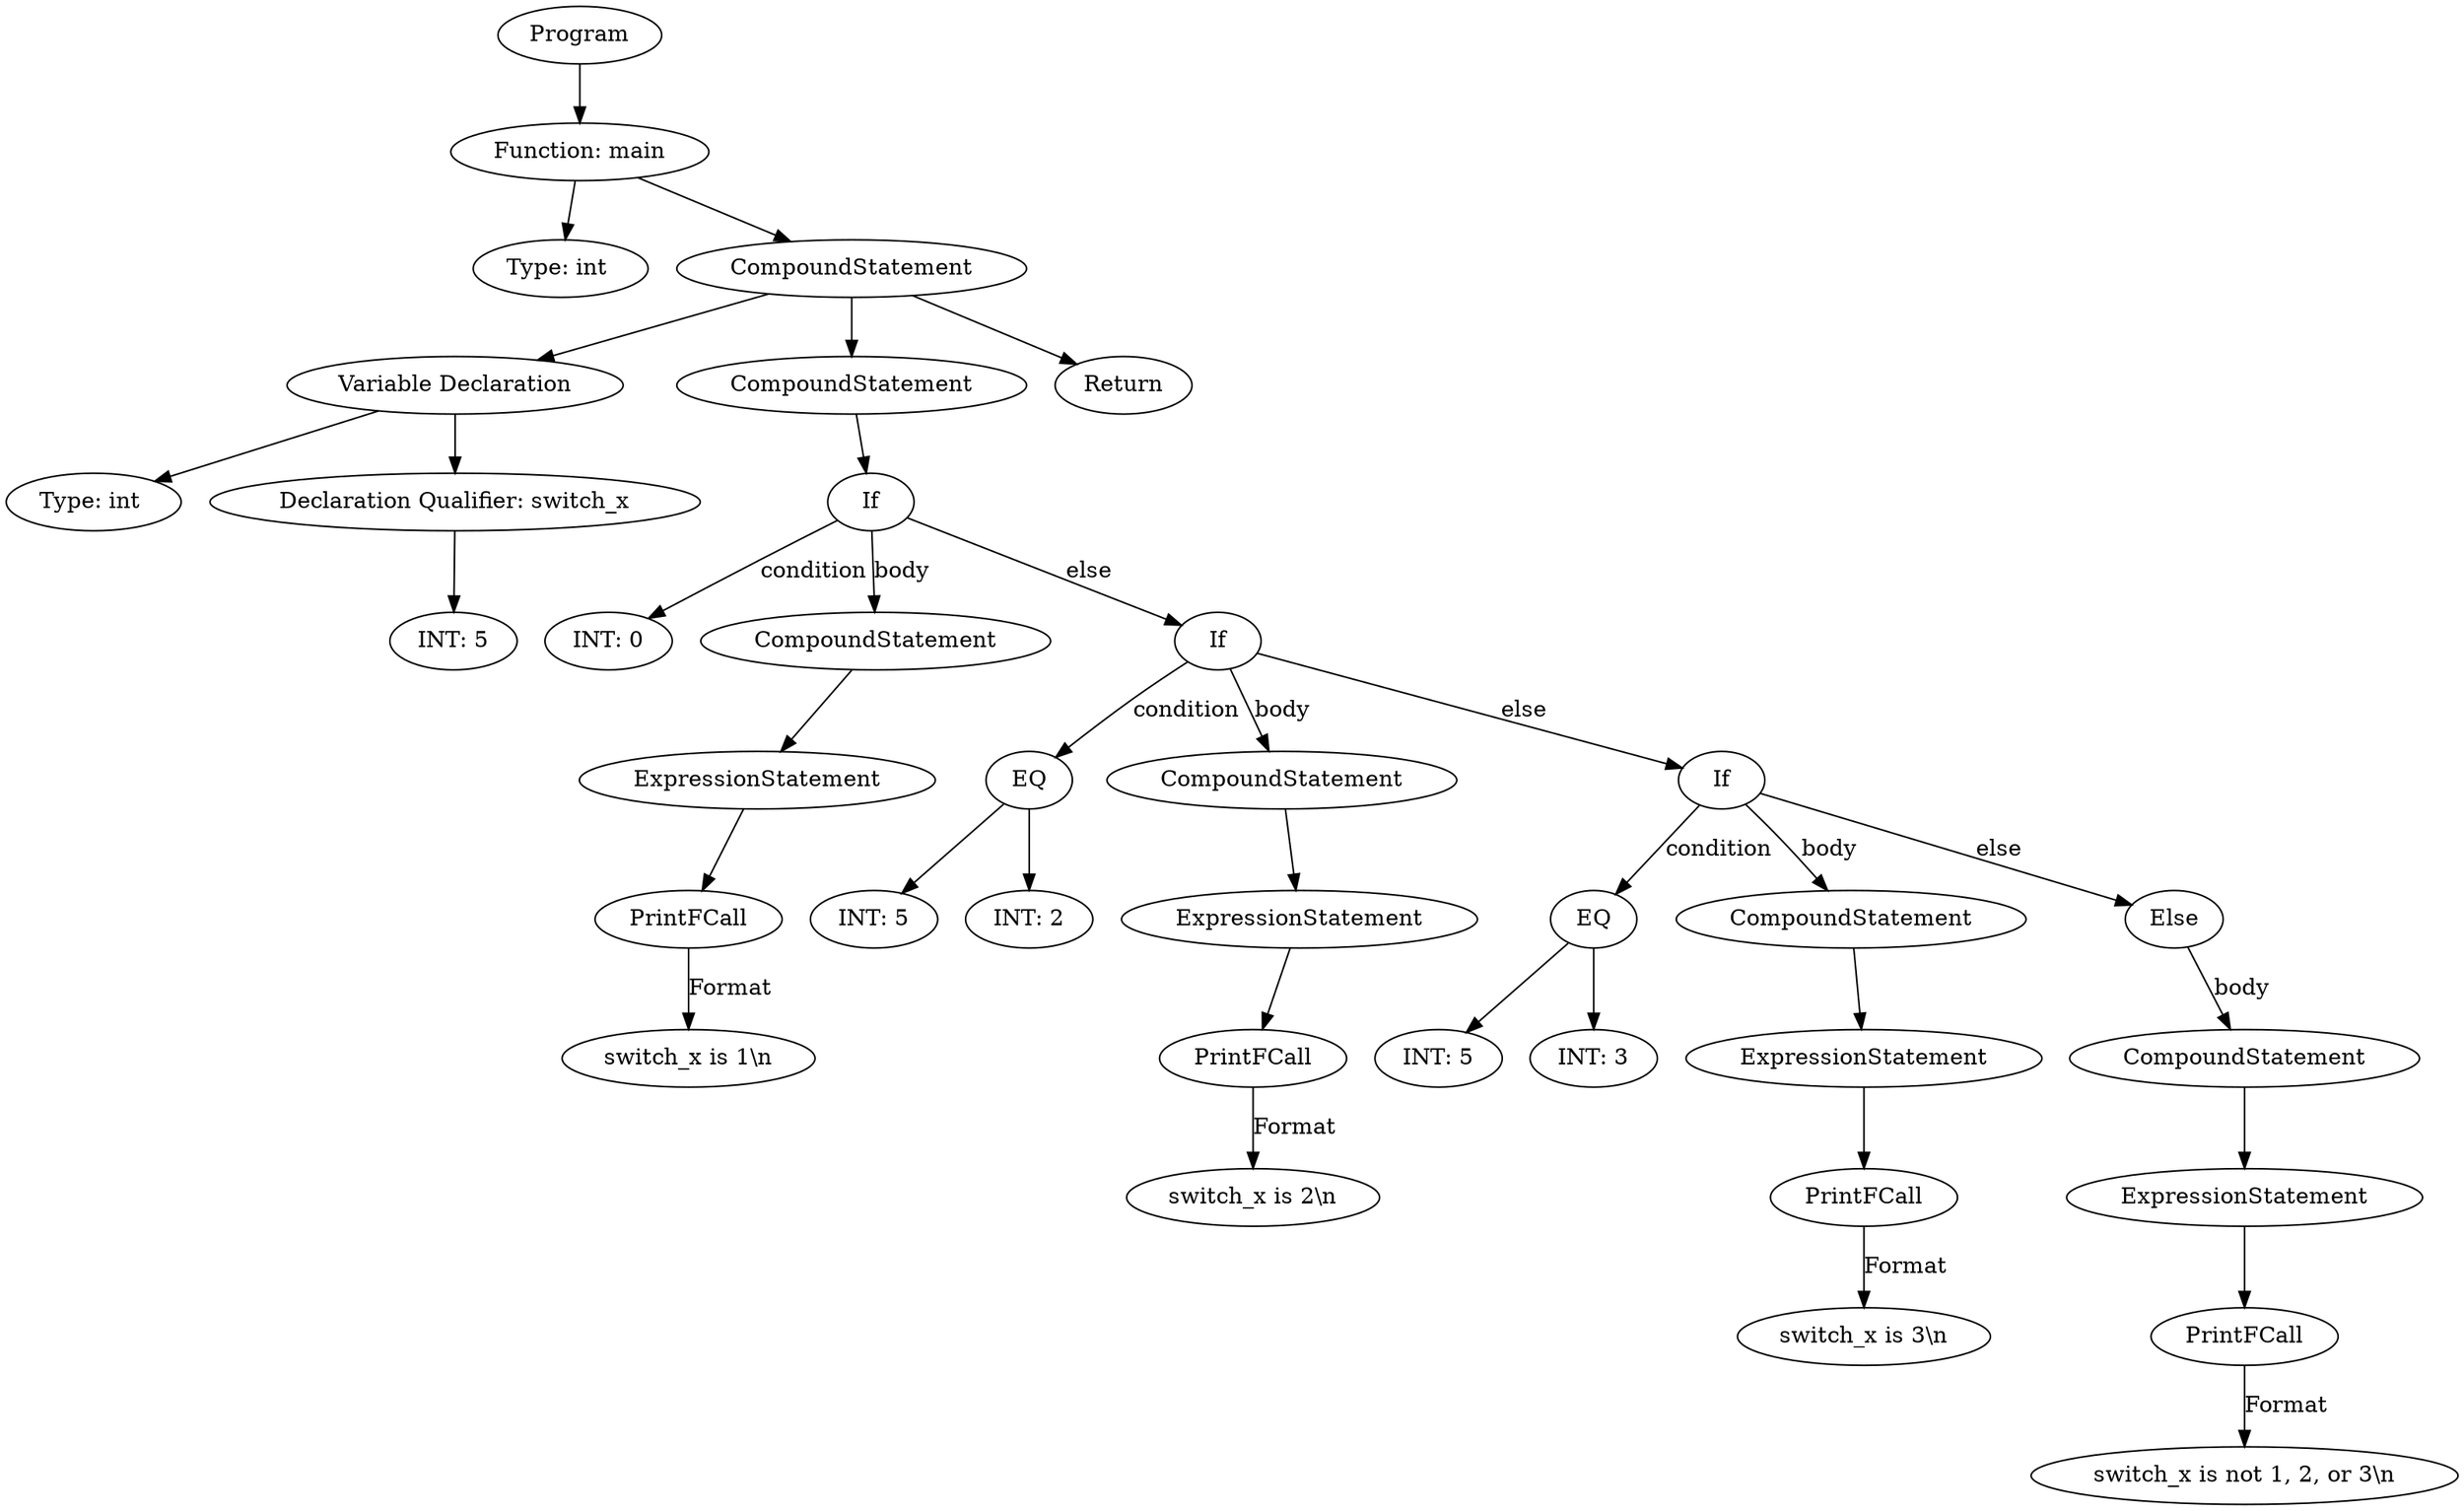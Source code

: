 digraph ExpressionGraph {
4563627536 [label="Program"];
4563627536 -> 4563730512;
4563730512 [label="Function: main"];
4563730512 -> 4563627024;
4563627024 [label="Type: int "];
4563730512 -> 4563627600;
4563627600 [label="CompoundStatement"];
4563627600 -> 4563731536;
4563731536 [label="Variable Declaration"];
4563731536 -> 4563731216;
4563731216 [label="Type: int "];
4563731536 -> 4563731472;
4563731472 [label="Declaration Qualifier: switch_x"];
4563731472 -> 4563397136;
4563397136 [label="INT: 5"];
4563627600 -> 4563734672;
4563734672 [label="CompoundStatement"];
4563734672 -> 4563733200;
4563733200 [label="If"];
4563733200 -> 4563741520 [label="condition"];
4563741520 [label="INT: 0"];
4563733200 -> 4563733008 [label="body"];
4563733008 [label="CompoundStatement"];
4563733008 -> 4563731984;
4563731984 [label="ExpressionStatement"];
4563731984 -> 4555410960;
4555410960 [label="PrintFCall"];
4555410960 -> 4556357760 [label="Format"];
4556357760 [label="switch_x is 1\\n"];
4563733200 -> 4563732944 [label="else"];
4563732944 [label="If"];
4563732944 -> 4563733776 [label="condition"];
4563733776 [label="EQ"];
4563733776 -> 4563739536;
4563733776 -> 4563733264;
4563739536 [label="INT: 5"];
4563733264 [label="INT: 2"];
4563732944 -> 4563733712 [label="body"];
4563733712 [label="CompoundStatement"];
4563733712 -> 4563733392;
4563733392 [label="ExpressionStatement"];
4563733392 -> 4563733584;
4563733584 [label="PrintFCall"];
4563733584 -> 4563576960 [label="Format"];
4563576960 [label="switch_x is 2\\n"];
4563732944 -> 4563733648 [label="else"];
4563733648 [label="If"];
4563733648 -> 4563734288 [label="condition"];
4563734288 [label="EQ"];
4563734288 -> 4563739728;
4563734288 -> 4563732048;
4563739728 [label="INT: 5"];
4563732048 [label="INT: 3"];
4563733648 -> 4563734224 [label="body"];
4563734224 [label="CompoundStatement"];
4563734224 -> 4563733904;
4563733904 [label="ExpressionStatement"];
4563733904 -> 4563734096;
4563734096 [label="PrintFCall"];
4563734096 -> 4563578000 [label="Format"];
4563578000 [label="switch_x is 3\\n"];
4563733648 -> 4563734608 [label="else"];
4563734608 [label="Else"];
4563734608 -> 4563734416 [label="body"];
4563734416 [label="CompoundStatement"];
4563734416 -> 4563733456;
4563733456 [label="ExpressionStatement"];
4563733456 -> 4563734544;
4563734544 [label="PrintFCall"];
4563734544 -> 4563577840 [label="Format"];
4563577840 [label="switch_x is not 1\, 2\, or 3\\n"];
4563627600 -> 4563734160;
4563734160 [label="Return"];
}
